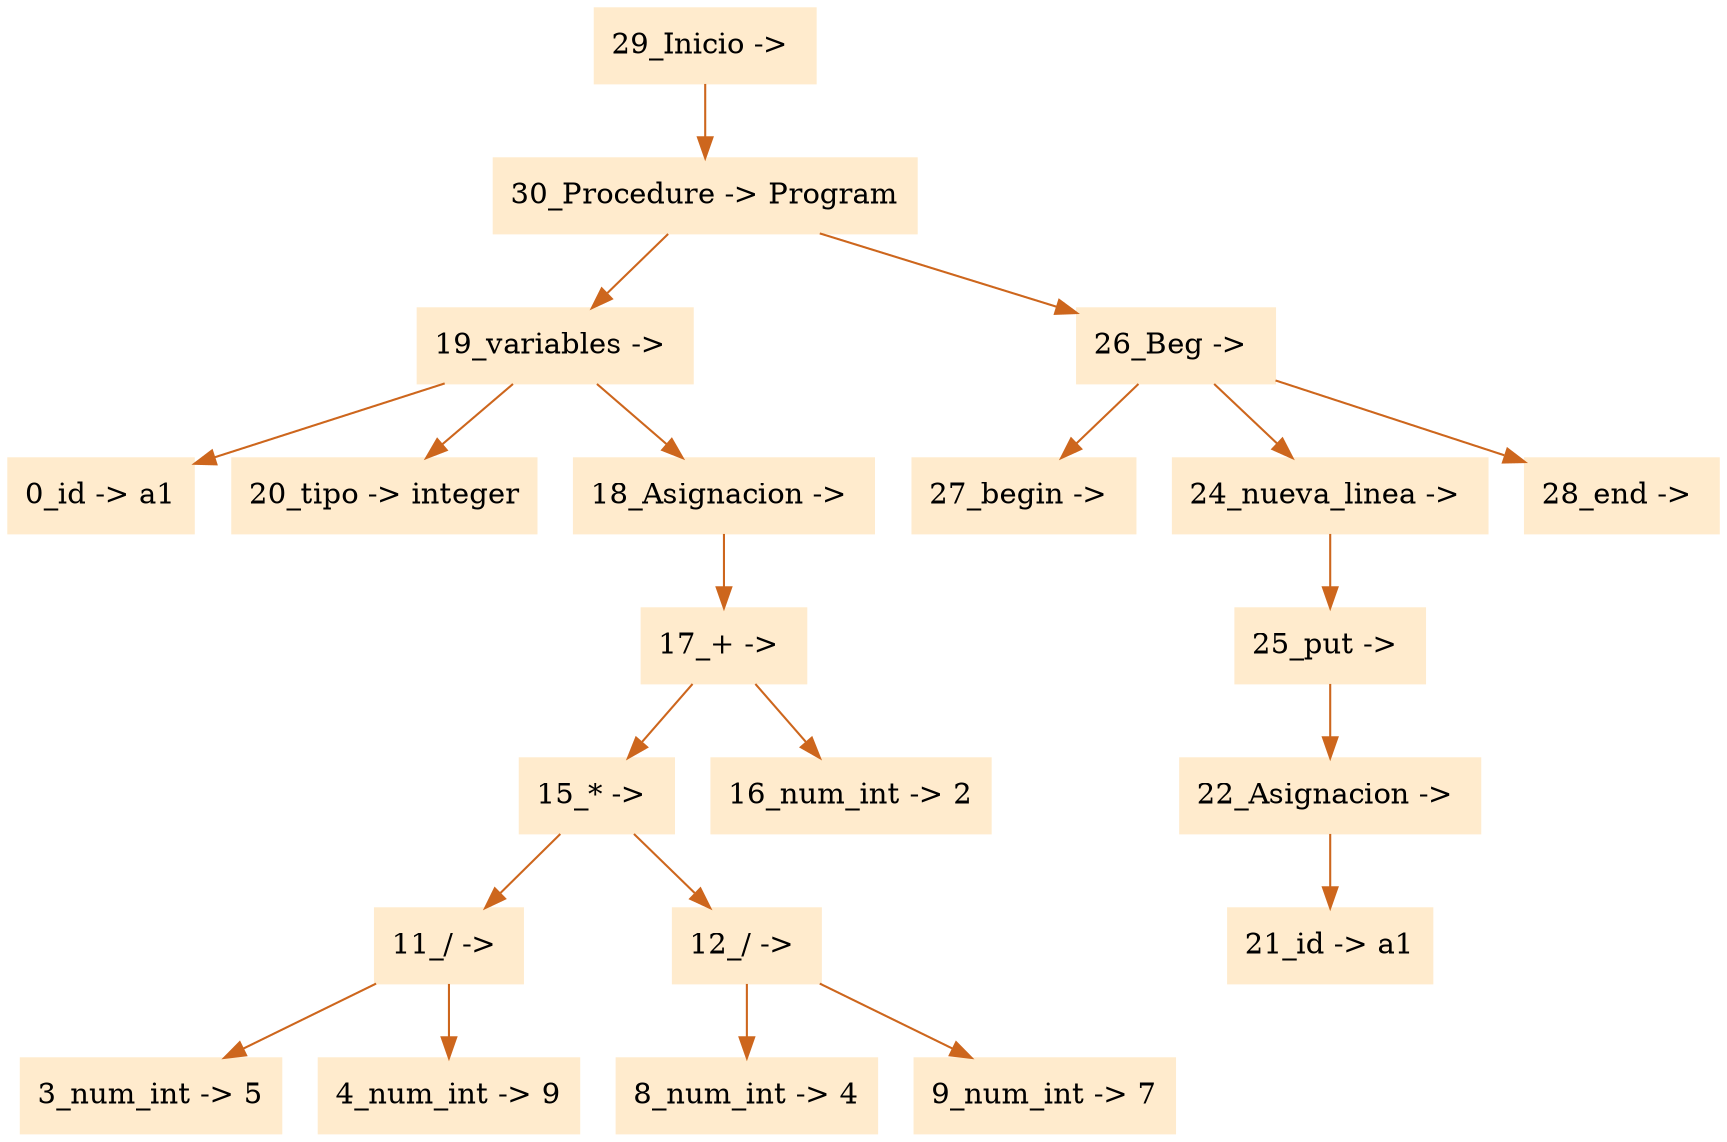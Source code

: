 digraph G {node[shape=box, style=filled, color=blanchedalmond]; edge[color=chocolate3];rankdir=UD 

"29_Inicio -> "->"30_Procedure -> Program"
"30_Procedure -> Program"->"19_variables -> "
"19_variables -> "->"0_id -> a1"
"19_variables -> "->"20_tipo -> integer"
"19_variables -> "->"18_Asignacion -> "
"18_Asignacion -> "->"17_+ -> "
"17_+ -> "->"15_* -> "
"15_* -> "->"11_/ -> "
"11_/ -> "->"3_num_int -> 5"
"11_/ -> "->"4_num_int -> 9"
"15_* -> "->"12_/ -> "
"12_/ -> "->"8_num_int -> 4"
"12_/ -> "->"9_num_int -> 7"
"17_+ -> "->"16_num_int -> 2"
"30_Procedure -> Program"->"26_Beg -> "
"26_Beg -> "->"27_begin -> "
"26_Beg -> "->"24_nueva_linea -> "
"24_nueva_linea -> "->"25_put -> "
"25_put -> "->"22_Asignacion -> "
"22_Asignacion -> "->"21_id -> a1"
"26_Beg -> "->"28_end -> "


}
